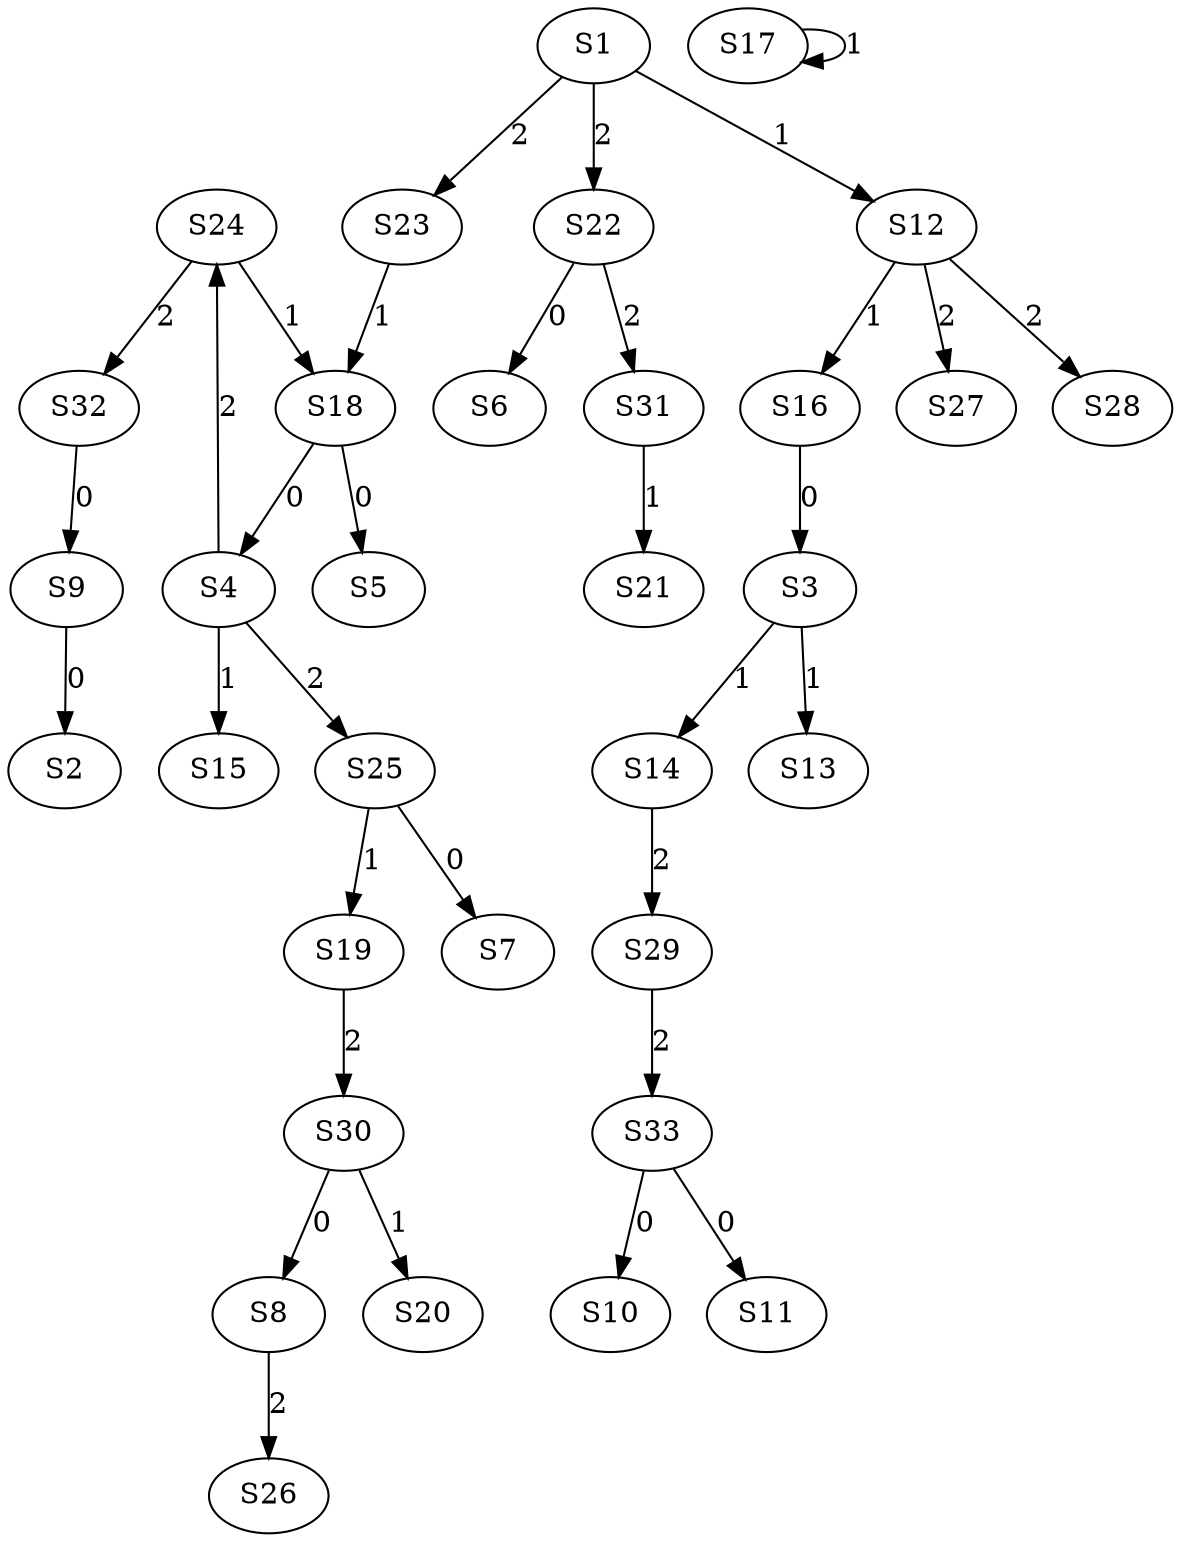 strict digraph {
	S9 -> S2 [ label = 0 ];
	S16 -> S3 [ label = 0 ];
	S18 -> S4 [ label = 0 ];
	S18 -> S5 [ label = 0 ];
	S22 -> S6 [ label = 0 ];
	S25 -> S7 [ label = 0 ];
	S30 -> S8 [ label = 0 ];
	S32 -> S9 [ label = 0 ];
	S33 -> S10 [ label = 0 ];
	S33 -> S11 [ label = 0 ];
	S1 -> S12 [ label = 1 ];
	S3 -> S13 [ label = 1 ];
	S3 -> S14 [ label = 1 ];
	S4 -> S15 [ label = 1 ];
	S12 -> S16 [ label = 1 ];
	S17 -> S17 [ label = 1 ];
	S23 -> S18 [ label = 1 ];
	S25 -> S19 [ label = 1 ];
	S30 -> S20 [ label = 1 ];
	S31 -> S21 [ label = 1 ];
	S1 -> S22 [ label = 2 ];
	S1 -> S23 [ label = 2 ];
	S4 -> S24 [ label = 2 ];
	S4 -> S25 [ label = 2 ];
	S8 -> S26 [ label = 2 ];
	S12 -> S27 [ label = 2 ];
	S12 -> S28 [ label = 2 ];
	S14 -> S29 [ label = 2 ];
	S19 -> S30 [ label = 2 ];
	S22 -> S31 [ label = 2 ];
	S24 -> S32 [ label = 2 ];
	S29 -> S33 [ label = 2 ];
	S24 -> S18 [ label = 1 ];
}